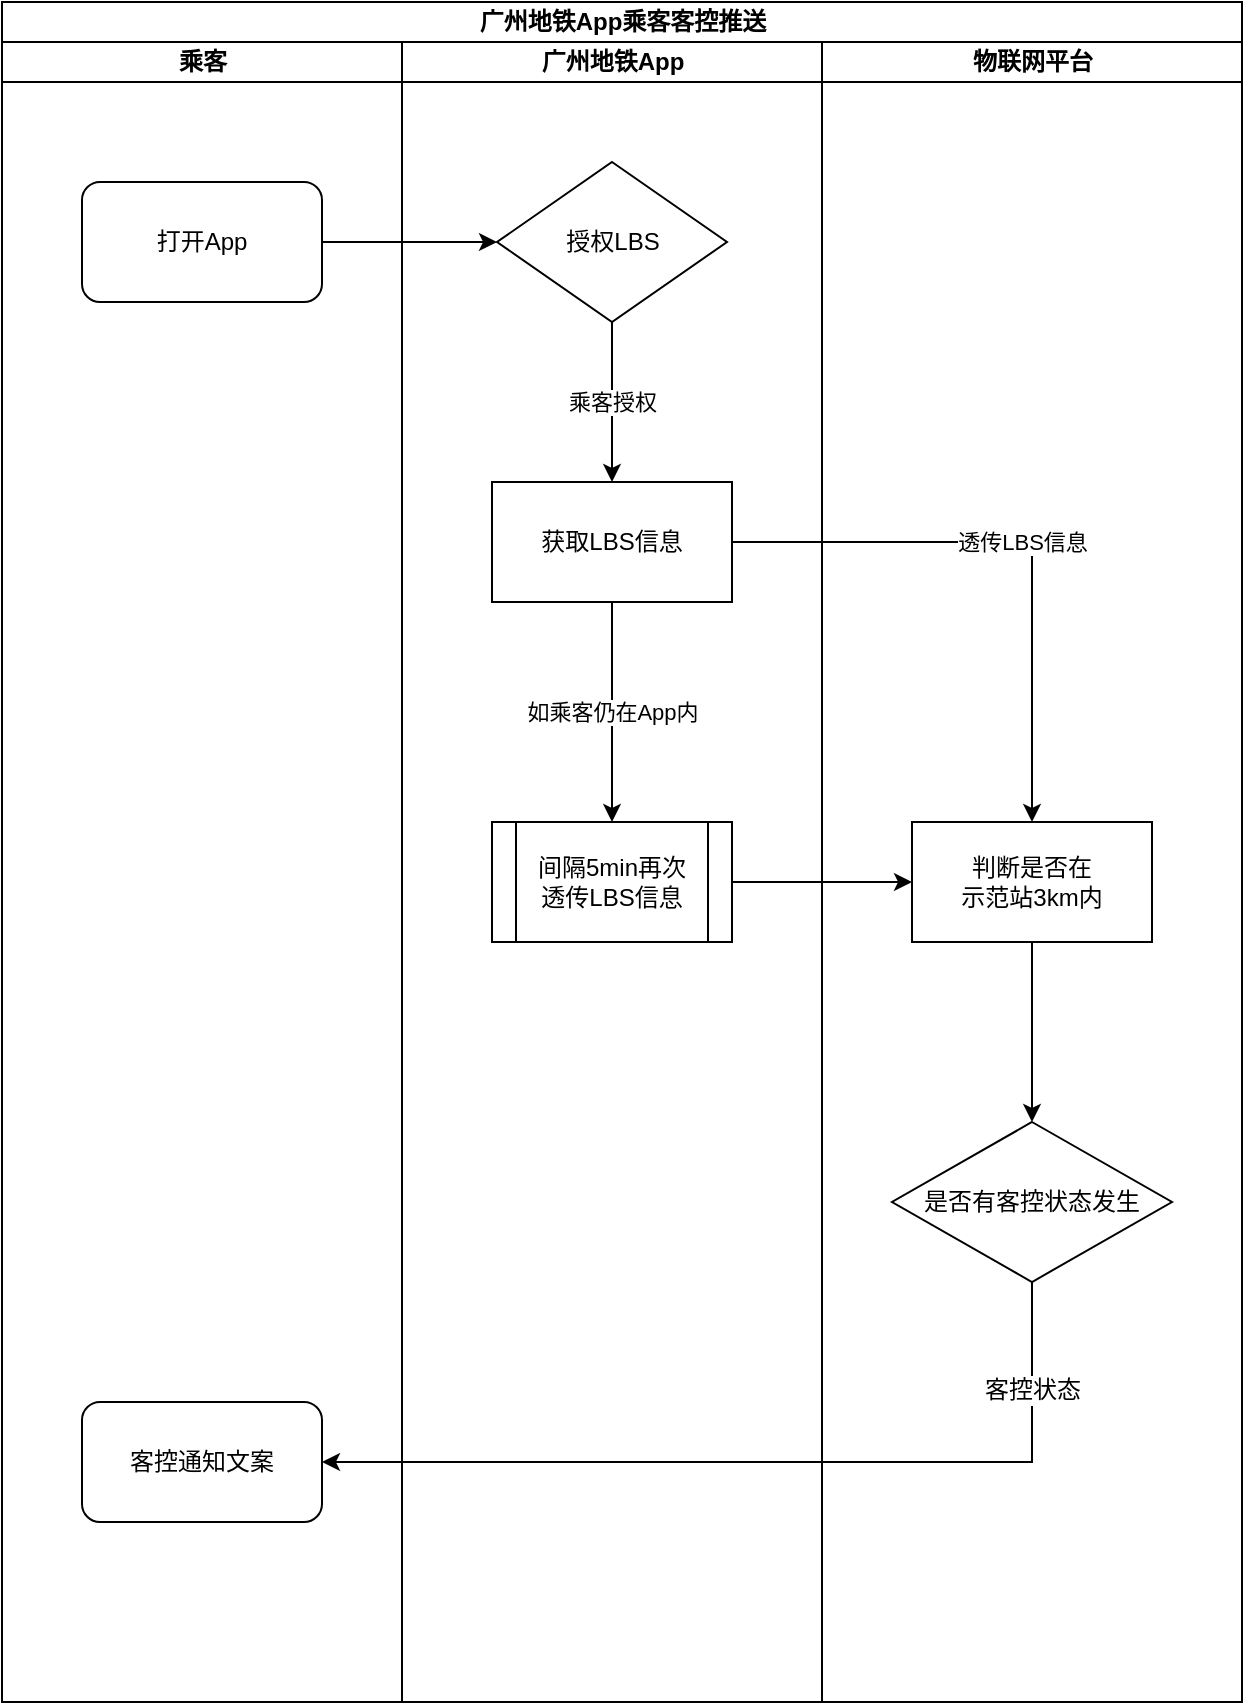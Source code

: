 <mxfile version="10.7.9" type="github"><diagram id="wymhBo95WFcehphEhQaW" name="Page-1"><mxGraphModel dx="918" dy="576" grid="1" gridSize="10" guides="1" tooltips="1" connect="1" arrows="1" fold="1" page="1" pageScale="1" pageWidth="827" pageHeight="1169" math="0" shadow="0"><root><mxCell id="0"/><mxCell id="1" parent="0"/><mxCell id="2QNGuKX3DD5GWwZhEcPA-1" value="广州地铁App乘客客控推送" style="swimlane;html=1;childLayout=stackLayout;resizeParent=1;resizeParentMax=0;startSize=20;" vertex="1" parent="1"><mxGeometry x="50" y="50" width="620" height="850" as="geometry"/></mxCell><mxCell id="2QNGuKX3DD5GWwZhEcPA-2" value="乘客" style="swimlane;html=1;startSize=20;" vertex="1" parent="2QNGuKX3DD5GWwZhEcPA-1"><mxGeometry y="20" width="200" height="830" as="geometry"/></mxCell><mxCell id="2QNGuKX3DD5GWwZhEcPA-5" value="打开App" style="rounded=1;whiteSpace=wrap;html=1;" vertex="1" parent="2QNGuKX3DD5GWwZhEcPA-2"><mxGeometry x="40" y="70" width="120" height="60" as="geometry"/></mxCell><mxCell id="2QNGuKX3DD5GWwZhEcPA-16" value="客控通知文案" style="rounded=1;whiteSpace=wrap;html=1;" vertex="1" parent="2QNGuKX3DD5GWwZhEcPA-2"><mxGeometry x="40" y="680" width="120" height="60" as="geometry"/></mxCell><mxCell id="2QNGuKX3DD5GWwZhEcPA-3" value="广州地铁App" style="swimlane;html=1;startSize=20;" vertex="1" parent="2QNGuKX3DD5GWwZhEcPA-1"><mxGeometry x="200" y="20" width="210" height="830" as="geometry"/></mxCell><mxCell id="2QNGuKX3DD5GWwZhEcPA-9" value="乘客授权" style="edgeStyle=orthogonalEdgeStyle;rounded=0;orthogonalLoop=1;jettySize=auto;html=1;exitX=0.5;exitY=1;exitDx=0;exitDy=0;entryX=0.5;entryY=0;entryDx=0;entryDy=0;" edge="1" parent="2QNGuKX3DD5GWwZhEcPA-3" source="2QNGuKX3DD5GWwZhEcPA-6" target="2QNGuKX3DD5GWwZhEcPA-8"><mxGeometry relative="1" as="geometry"/></mxCell><mxCell id="2QNGuKX3DD5GWwZhEcPA-6" value="授权LBS" style="rhombus;whiteSpace=wrap;html=1;" vertex="1" parent="2QNGuKX3DD5GWwZhEcPA-3"><mxGeometry x="47.5" y="60" width="115" height="80" as="geometry"/></mxCell><mxCell id="2QNGuKX3DD5GWwZhEcPA-20" value="如乘客仍在App内&lt;br&gt;" style="edgeStyle=orthogonalEdgeStyle;rounded=0;orthogonalLoop=1;jettySize=auto;html=1;exitX=0.5;exitY=1;exitDx=0;exitDy=0;entryX=0.5;entryY=0;entryDx=0;entryDy=0;" edge="1" parent="2QNGuKX3DD5GWwZhEcPA-3" source="2QNGuKX3DD5GWwZhEcPA-8" target="2QNGuKX3DD5GWwZhEcPA-19"><mxGeometry relative="1" as="geometry"/></mxCell><mxCell id="2QNGuKX3DD5GWwZhEcPA-8" value="获取LBS信息" style="rounded=0;whiteSpace=wrap;html=1;" vertex="1" parent="2QNGuKX3DD5GWwZhEcPA-3"><mxGeometry x="45" y="220" width="120" height="60" as="geometry"/></mxCell><mxCell id="2QNGuKX3DD5GWwZhEcPA-19" value="间隔5min再次&lt;br&gt;透传LBS信息&lt;br&gt;" style="shape=process;whiteSpace=wrap;html=1;backgroundOutline=1;" vertex="1" parent="2QNGuKX3DD5GWwZhEcPA-3"><mxGeometry x="45" y="390" width="120" height="60" as="geometry"/></mxCell><mxCell id="2QNGuKX3DD5GWwZhEcPA-4" value="物联网平台" style="swimlane;html=1;startSize=20;" vertex="1" parent="2QNGuKX3DD5GWwZhEcPA-1"><mxGeometry x="410" y="20" width="210" height="830" as="geometry"/></mxCell><mxCell id="2QNGuKX3DD5GWwZhEcPA-15" style="edgeStyle=orthogonalEdgeStyle;rounded=0;orthogonalLoop=1;jettySize=auto;html=1;exitX=0.5;exitY=1;exitDx=0;exitDy=0;entryX=0.5;entryY=0;entryDx=0;entryDy=0;" edge="1" parent="2QNGuKX3DD5GWwZhEcPA-4" source="2QNGuKX3DD5GWwZhEcPA-11" target="2QNGuKX3DD5GWwZhEcPA-14"><mxGeometry relative="1" as="geometry"/></mxCell><mxCell id="2QNGuKX3DD5GWwZhEcPA-11" value="判断是否在&lt;br&gt;示范站3km内" style="rounded=0;whiteSpace=wrap;html=1;" vertex="1" parent="2QNGuKX3DD5GWwZhEcPA-4"><mxGeometry x="45" y="390" width="120" height="60" as="geometry"/></mxCell><mxCell id="2QNGuKX3DD5GWwZhEcPA-14" value="是否有客控状态发生" style="rhombus;whiteSpace=wrap;html=1;" vertex="1" parent="2QNGuKX3DD5GWwZhEcPA-4"><mxGeometry x="35" y="540" width="140" height="80" as="geometry"/></mxCell><mxCell id="2QNGuKX3DD5GWwZhEcPA-7" style="edgeStyle=orthogonalEdgeStyle;rounded=0;orthogonalLoop=1;jettySize=auto;html=1;exitX=1;exitY=0.5;exitDx=0;exitDy=0;entryX=0;entryY=0.5;entryDx=0;entryDy=0;" edge="1" parent="2QNGuKX3DD5GWwZhEcPA-1" source="2QNGuKX3DD5GWwZhEcPA-5" target="2QNGuKX3DD5GWwZhEcPA-6"><mxGeometry relative="1" as="geometry"/></mxCell><mxCell id="2QNGuKX3DD5GWwZhEcPA-17" style="edgeStyle=orthogonalEdgeStyle;rounded=0;orthogonalLoop=1;jettySize=auto;html=1;exitX=0.5;exitY=1;exitDx=0;exitDy=0;entryX=1;entryY=0.5;entryDx=0;entryDy=0;" edge="1" parent="2QNGuKX3DD5GWwZhEcPA-1" source="2QNGuKX3DD5GWwZhEcPA-14" target="2QNGuKX3DD5GWwZhEcPA-16"><mxGeometry relative="1" as="geometry"/></mxCell><mxCell id="2QNGuKX3DD5GWwZhEcPA-18" value="客控状态" style="text;html=1;resizable=0;points=[];align=center;verticalAlign=middle;labelBackgroundColor=#ffffff;" vertex="1" connectable="0" parent="2QNGuKX3DD5GWwZhEcPA-17"><mxGeometry x="-0.76" relative="1" as="geometry"><mxPoint as="offset"/></mxGeometry></mxCell><mxCell id="2QNGuKX3DD5GWwZhEcPA-21" value="透传LBS信息" style="edgeStyle=orthogonalEdgeStyle;rounded=0;orthogonalLoop=1;jettySize=auto;html=1;exitX=1;exitY=0.5;exitDx=0;exitDy=0;entryX=0.5;entryY=0;entryDx=0;entryDy=0;" edge="1" parent="2QNGuKX3DD5GWwZhEcPA-1" source="2QNGuKX3DD5GWwZhEcPA-8" target="2QNGuKX3DD5GWwZhEcPA-11"><mxGeometry relative="1" as="geometry"/></mxCell><mxCell id="2QNGuKX3DD5GWwZhEcPA-22" style="edgeStyle=orthogonalEdgeStyle;rounded=0;orthogonalLoop=1;jettySize=auto;html=1;exitX=1;exitY=0.5;exitDx=0;exitDy=0;entryX=0;entryY=0.5;entryDx=0;entryDy=0;" edge="1" parent="2QNGuKX3DD5GWwZhEcPA-1" source="2QNGuKX3DD5GWwZhEcPA-19" target="2QNGuKX3DD5GWwZhEcPA-11"><mxGeometry relative="1" as="geometry"/></mxCell></root></mxGraphModel></diagram></mxfile>